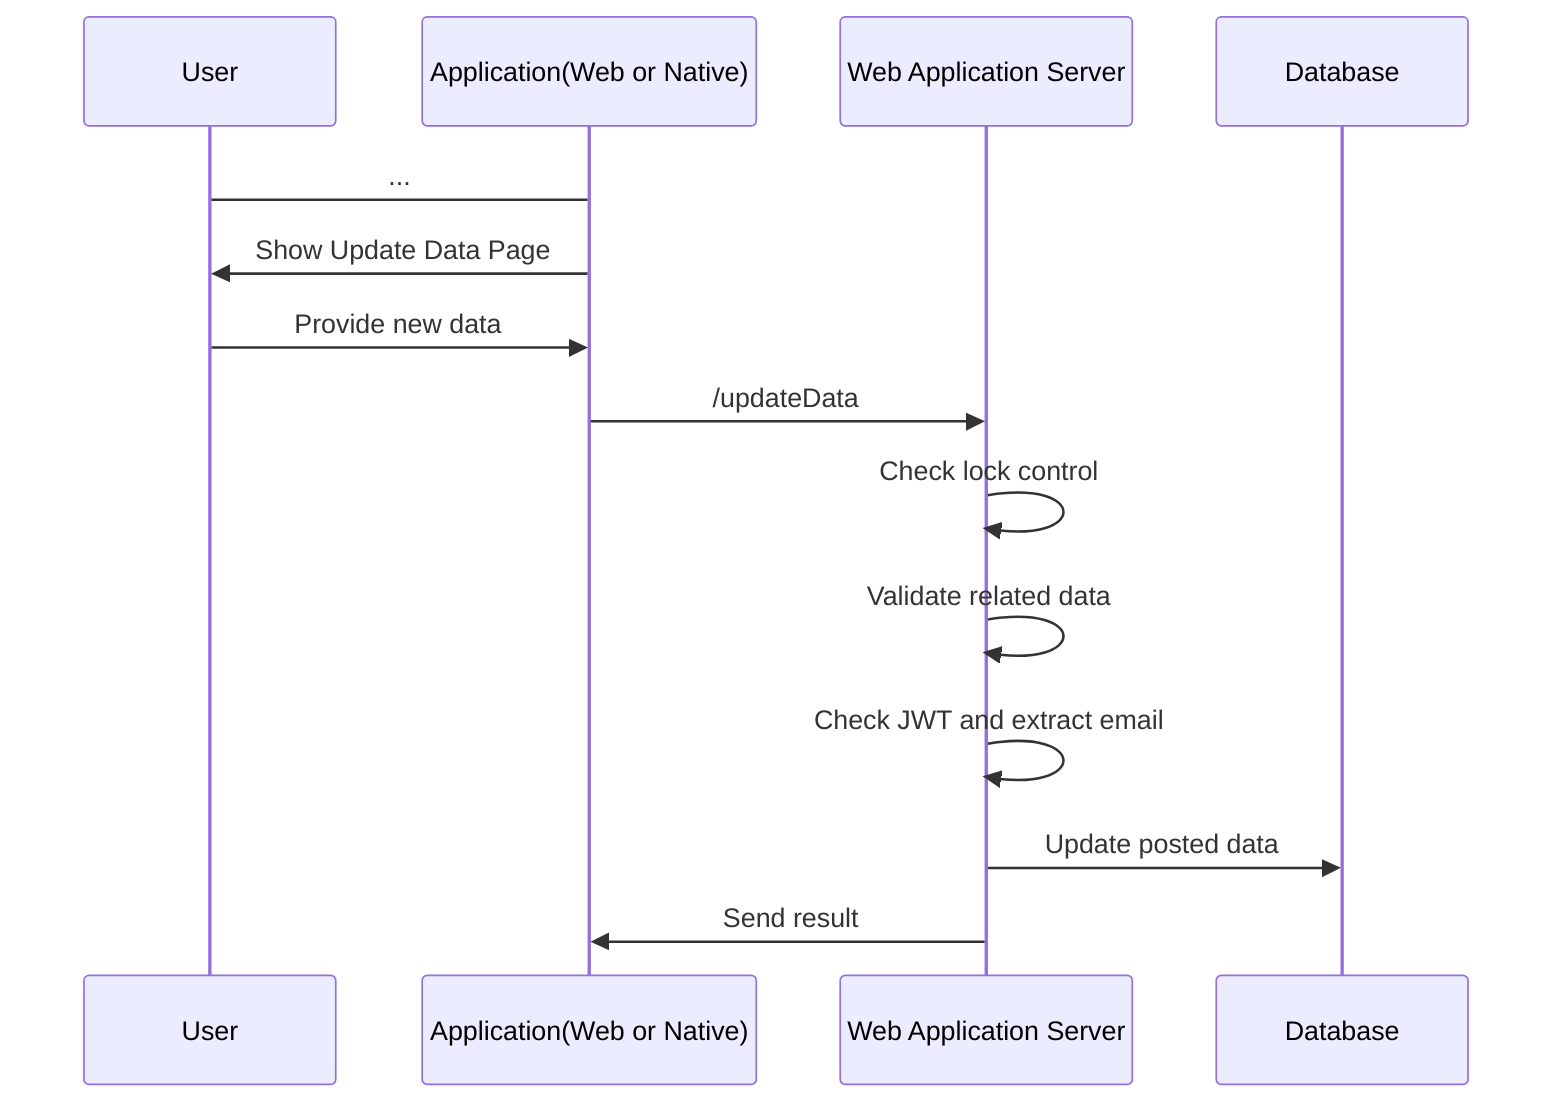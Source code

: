 sequenceDiagram
	Participant User
	Participant Application(Web or Native)
	Participant Web Application Server
	Participant Database
	User -> Application(Web or Native): ...
	Application(Web or Native) ->> User: Show Update Data Page
	User ->> Application(Web or Native): Provide new data
	Application(Web or Native) ->> Web Application Server: /updateData
	Web Application Server ->> Web Application Server: Check lock control
	Web Application Server ->> Web Application Server: Validate related data
	Web Application Server ->> Web Application Server: Check JWT and extract email
	Web Application Server ->> Database: Update posted data
	Web Application Server ->> Application(Web or Native): Send result